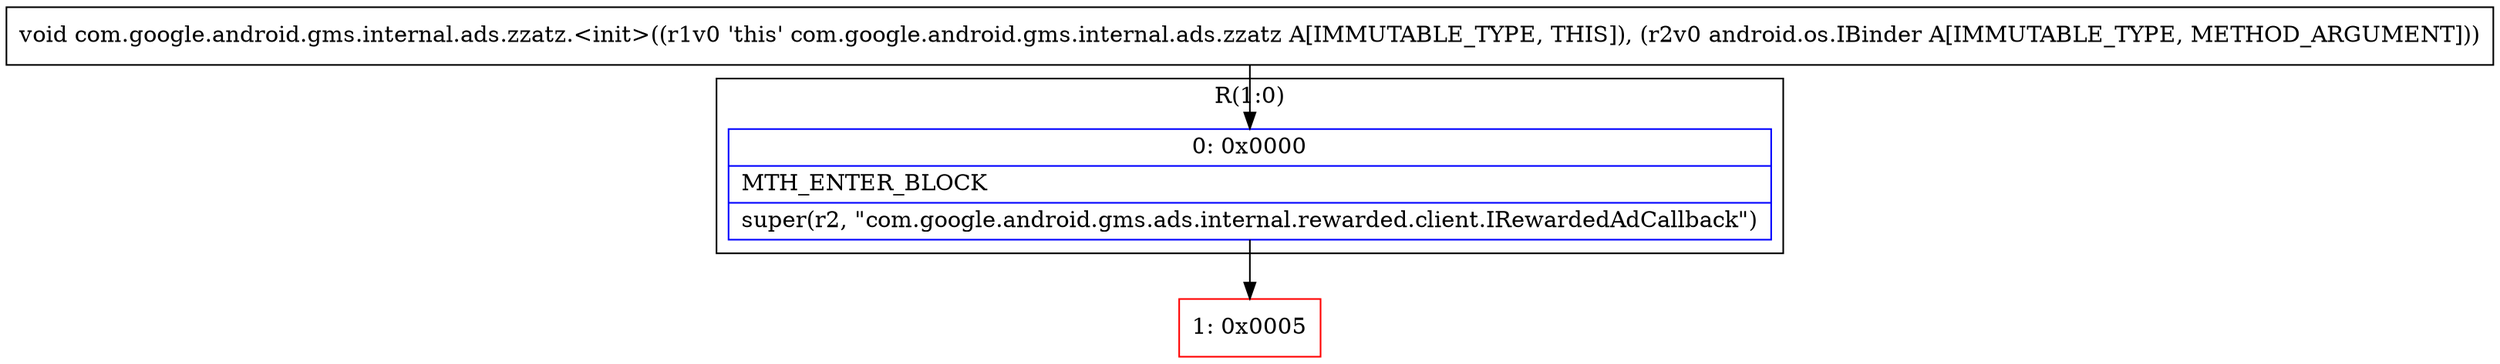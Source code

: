 digraph "CFG forcom.google.android.gms.internal.ads.zzatz.\<init\>(Landroid\/os\/IBinder;)V" {
subgraph cluster_Region_149908353 {
label = "R(1:0)";
node [shape=record,color=blue];
Node_0 [shape=record,label="{0\:\ 0x0000|MTH_ENTER_BLOCK\l|super(r2, \"com.google.android.gms.ads.internal.rewarded.client.IRewardedAdCallback\")\l}"];
}
Node_1 [shape=record,color=red,label="{1\:\ 0x0005}"];
MethodNode[shape=record,label="{void com.google.android.gms.internal.ads.zzatz.\<init\>((r1v0 'this' com.google.android.gms.internal.ads.zzatz A[IMMUTABLE_TYPE, THIS]), (r2v0 android.os.IBinder A[IMMUTABLE_TYPE, METHOD_ARGUMENT])) }"];
MethodNode -> Node_0;
Node_0 -> Node_1;
}

